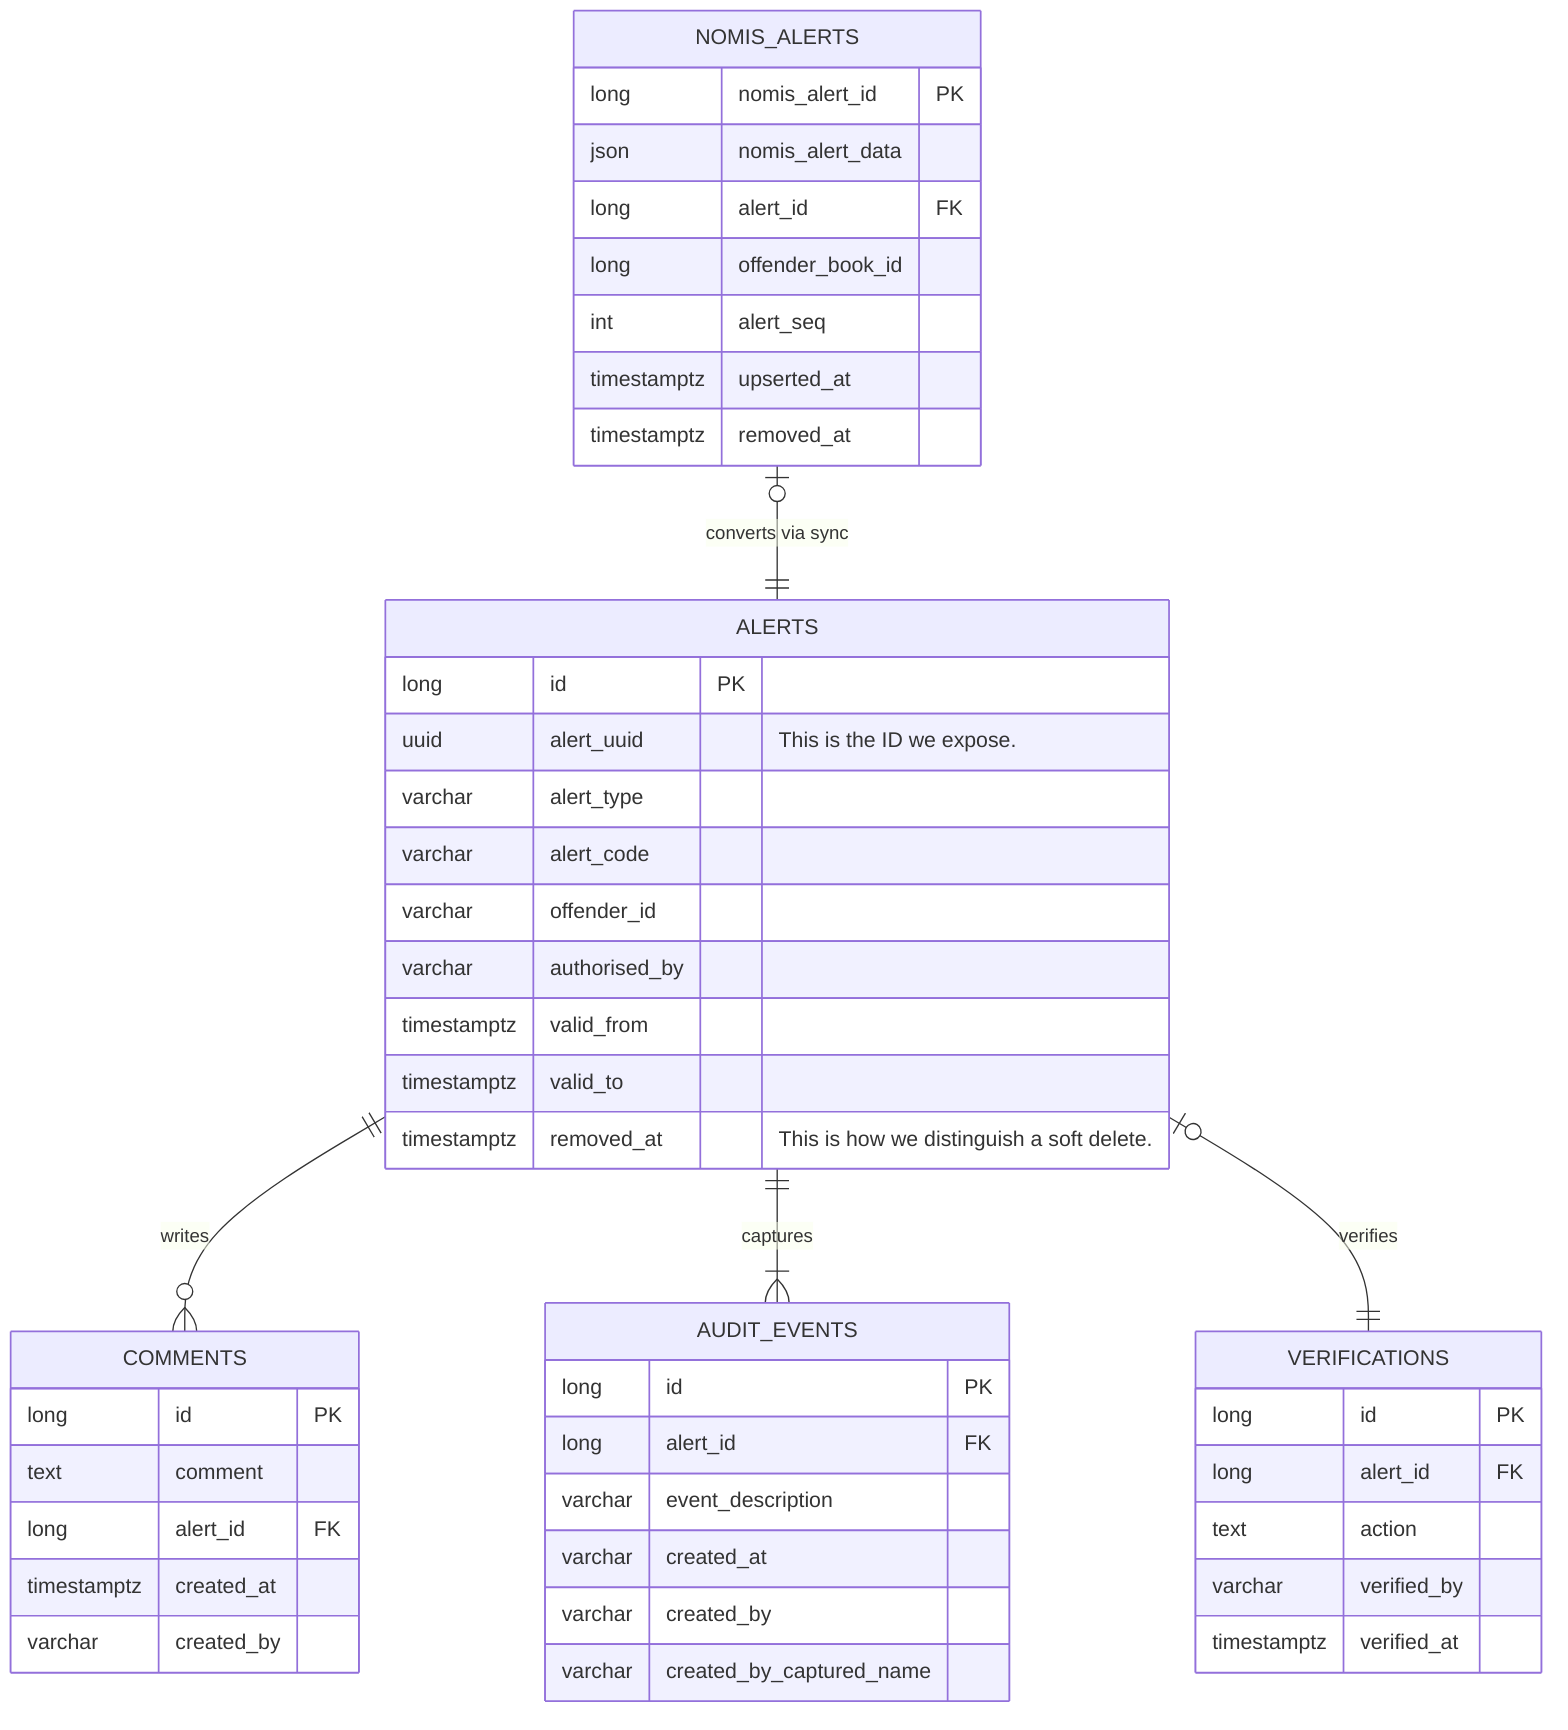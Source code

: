 erDiagram
    ALERTS one to zero or more COMMENTS : writes
    ALERTS one to one or more AUDIT_EVENTS : captures
    ALERTS zero or one to one VERIFICATIONS : verifies
    NOMIS_ALERTS zero or one to one ALERTS : "converts via sync"
ALERTS {
    long id PK
    uuid alert_uuid "This is the ID we expose."
    varchar alert_type
    varchar alert_code
    varchar offender_id
    varchar authorised_by
    timestamptz valid_from
    timestamptz valid_to
    timestamptz removed_at "This is how we distinguish a soft delete."
}
VERIFICATIONS {
    long id PK
    long alert_id FK
    text action
    varchar verified_by
    timestamptz verified_at
}
AUDIT_EVENTS {
    long id PK
    long alert_id FK
    varchar event_description
    varchar created_at
    varchar created_by
    varchar created_by_captured_name
}
COMMENTS {
    long id PK
    text comment
    long alert_id FK
    timestamptz created_at
    varchar created_by
}

NOMIS_ALERTS {
    long nomis_alert_id PK
    json nomis_alert_data
    long alert_id FK
    long offender_book_id
    int alert_seq
    timestamptz upserted_at
    timestamptz removed_at

}